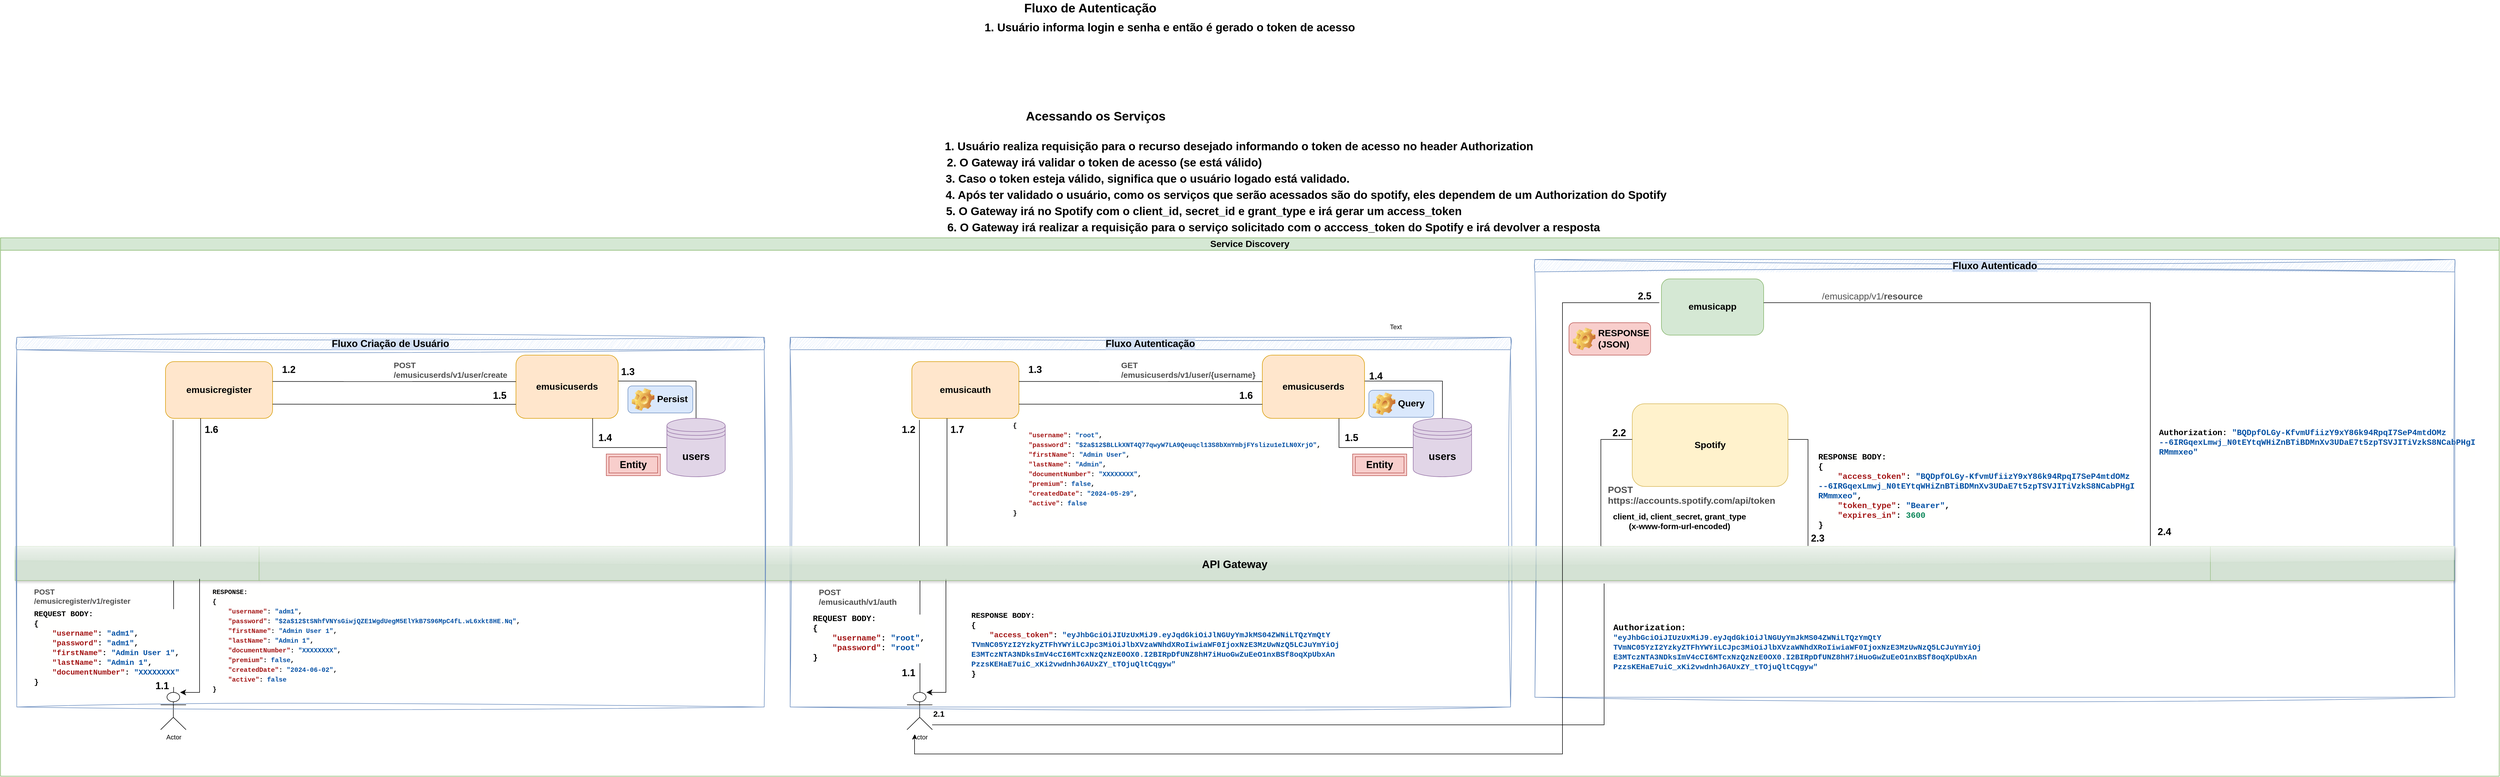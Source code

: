 <mxfile version="24.4.13" type="github">
  <diagram name="Página-1" id="m4aAeRVmK_SpN2Lb98Ue">
    <mxGraphModel dx="4077" dy="2277" grid="0" gridSize="10" guides="1" tooltips="1" connect="1" arrows="1" fold="1" page="1" pageScale="1" pageWidth="400" pageHeight="1000" background="none" math="0" shadow="0">
      <root>
        <mxCell id="0" />
        <mxCell id="1" parent="0" />
        <mxCell id="HubkeISPRBbHYDE73yQU-1" value="Actor" style="shape=umlActor;verticalLabelPosition=bottom;verticalAlign=top;html=1;outlineConnect=0;" parent="1" vertex="1">
          <mxGeometry x="256" y="841" width="47" height="69" as="geometry" />
        </mxCell>
        <mxCell id="HubkeISPRBbHYDE73yQU-2" value="emusicauth" style="rounded=1;whiteSpace=wrap;html=1;fontSize=17;fillColor=#ffe6cc;strokeColor=#d79b00;fontStyle=1" parent="1" vertex="1">
          <mxGeometry x="265" y="229" width="198" height="105" as="geometry" />
        </mxCell>
        <mxCell id="HubkeISPRBbHYDE73yQU-3" value="" style="edgeStyle=elbowEdgeStyle;elbow=vertical;endArrow=none;html=1;curved=0;rounded=0;endSize=8;startSize=8;endFill=0;" parent="1" edge="1">
          <mxGeometry width="50" height="50" relative="1" as="geometry">
            <mxPoint x="279" y="571" as="sourcePoint" />
            <mxPoint x="279" y="337" as="targetPoint" />
            <Array as="points" />
          </mxGeometry>
        </mxCell>
        <mxCell id="HubkeISPRBbHYDE73yQU-4" value="" style="line;strokeWidth=1;direction=south;html=1;" parent="1" vertex="1">
          <mxGeometry x="275" y="634" width="10" height="207" as="geometry" />
        </mxCell>
        <mxCell id="HubkeISPRBbHYDE73yQU-5" value="&lt;div style=&quot;color: rgb(0, 0, 0); background-color: rgb(255, 255, 254); font-family: Consolas, &amp;quot;Courier New&amp;quot;, monospace; font-size: 14px; line-height: 18px; white-space: pre;&quot;&gt;&lt;div style=&quot;font-size: 14px;&quot;&gt;&lt;span style=&quot;color: rgb(0, 0, 0); font-size: 14px;&quot;&gt;RESPONSE BODY:&lt;/span&gt;&lt;/div&gt;&lt;div style=&quot;font-size: 14px;&quot;&gt;&lt;span style=&quot;color: rgb(0, 0, 0); font-size: 14px;&quot;&gt;{&lt;/span&gt;&lt;/div&gt;&lt;div style=&quot;font-size: 14px;&quot;&gt;&lt;span style=&quot;color: rgb(0, 0, 0); font-size: 14px;&quot;&gt;&amp;nbsp;&amp;nbsp;&amp;nbsp;&amp;nbsp;&lt;/span&gt;&lt;span style=&quot;color: rgb(163, 21, 21); font-size: 14px;&quot;&gt;&quot;access_token&quot;&lt;/span&gt;&lt;span style=&quot;color: rgb(0, 0, 0); font-size: 14px;&quot;&gt;:&amp;nbsp;&lt;/span&gt;&lt;span style=&quot;color: rgb(4, 81, 165); font-size: 14px;&quot;&gt;&quot;eyJhbGciOiJIUzUxMiJ9.eyJqdGkiOiJlNGUyYmJkMS04ZWNiLTQzYmQtY&lt;/span&gt;&lt;/div&gt;&lt;div style=&quot;font-size: 14px;&quot;&gt;&lt;span style=&quot;color: rgb(4, 81, 165); font-size: 14px;&quot;&gt;TVmNC05YzI2YzkyZTFhYWYiLCJpc3MiOiJlbXVzaWNhdXRoIiwiaWF0IjoxNzE3MzUwNzQ5LCJuYmYiOj&lt;/span&gt;&lt;/div&gt;&lt;div style=&quot;font-size: 14px;&quot;&gt;&lt;span style=&quot;color: rgb(4, 81, 165); font-size: 14px;&quot;&gt;E3MTczNTA3NDksImV4cCI6MTcxNzQzNzE0OX0.I2BIRpDfUNZ8hH7iHuoGwZuEeO1nxBSf8oqXpUbxAn&lt;/span&gt;&lt;/div&gt;&lt;div style=&quot;font-size: 14px;&quot;&gt;&lt;span style=&quot;color: rgb(4, 81, 165); font-size: 14px;&quot;&gt;PzzsKEHaE7uiC_xKi2vwdnhJ6AUxZY_tTOjuQltCqgyw&quot;&lt;/span&gt;&lt;/div&gt;&lt;div style=&quot;font-size: 14px;&quot;&gt;&lt;span style=&quot;color: rgb(0, 0, 0); font-size: 14px;&quot;&gt;}&lt;/span&gt;&lt;/div&gt;&lt;/div&gt;" style="text;whiteSpace=wrap;html=1;fontSize=14;fontStyle=1" parent="1" vertex="1">
          <mxGeometry x="373" y="682.5" width="549" height="72" as="geometry" />
        </mxCell>
        <mxCell id="HubkeISPRBbHYDE73yQU-6" style="edgeStyle=orthogonalEdgeStyle;rounded=0;orthogonalLoop=1;jettySize=auto;html=1;entryX=0.5;entryY=0;entryDx=0;entryDy=0;strokeWidth=1;endArrow=none;endFill=0;" parent="1" source="HubkeISPRBbHYDE73yQU-7" target="HubkeISPRBbHYDE73yQU-15" edge="1">
          <mxGeometry relative="1" as="geometry">
            <Array as="points">
              <mxPoint x="1246" y="265" />
            </Array>
          </mxGeometry>
        </mxCell>
        <mxCell id="HubkeISPRBbHYDE73yQU-7" value="emusicuserds" style="rounded=1;whiteSpace=wrap;html=1;fontSize=17;fillColor=#ffe6cc;strokeColor=#d79b00;fontStyle=1" parent="1" vertex="1">
          <mxGeometry x="913" y="217" width="189" height="117" as="geometry" />
        </mxCell>
        <mxCell id="HubkeISPRBbHYDE73yQU-8" value="1.3" style="text;html=1;align=center;verticalAlign=middle;whiteSpace=wrap;rounded=0;fontSize=18;fontStyle=1" parent="1" vertex="1">
          <mxGeometry x="463" y="229" width="60" height="30" as="geometry" />
        </mxCell>
        <mxCell id="HubkeISPRBbHYDE73yQU-9" value="" style="endArrow=none;html=1;rounded=0;endFill=0;" parent="1" edge="1">
          <mxGeometry width="50" height="50" relative="1" as="geometry">
            <mxPoint x="463" y="265.75" as="sourcePoint" />
            <mxPoint x="913" y="266" as="targetPoint" />
          </mxGeometry>
        </mxCell>
        <mxCell id="HubkeISPRBbHYDE73yQU-10" value="" style="endArrow=none;html=1;rounded=0;entryX=1;entryY=0.75;entryDx=0;entryDy=0;endFill=0;" parent="1" target="HubkeISPRBbHYDE73yQU-2" edge="1">
          <mxGeometry width="50" height="50" relative="1" as="geometry">
            <mxPoint x="913" y="308" as="sourcePoint" />
            <mxPoint x="508" y="310" as="targetPoint" />
          </mxGeometry>
        </mxCell>
        <mxCell id="HubkeISPRBbHYDE73yQU-12" value="" style="line;strokeWidth=1;direction=south;html=1;" parent="1" vertex="1">
          <mxGeometry x="325" y="334" width="10" height="237" as="geometry" />
        </mxCell>
        <mxCell id="HubkeISPRBbHYDE73yQU-13" value="" style="edgeStyle=segmentEdgeStyle;endArrow=classic;html=1;curved=0;rounded=0;endSize=8;startSize=8;" parent="1" edge="1">
          <mxGeometry width="50" height="50" relative="1" as="geometry">
            <mxPoint x="328" y="631" as="sourcePoint" />
            <mxPoint x="292" y="841" as="targetPoint" />
            <Array as="points">
              <mxPoint x="328" y="841" />
            </Array>
          </mxGeometry>
        </mxCell>
        <mxCell id="HubkeISPRBbHYDE73yQU-14" style="edgeStyle=orthogonalEdgeStyle;rounded=0;orthogonalLoop=1;jettySize=auto;html=1;entryX=0.75;entryY=1;entryDx=0;entryDy=0;endArrow=none;endFill=0;" parent="1" source="HubkeISPRBbHYDE73yQU-15" target="HubkeISPRBbHYDE73yQU-7" edge="1">
          <mxGeometry relative="1" as="geometry" />
        </mxCell>
        <mxCell id="HubkeISPRBbHYDE73yQU-15" value="users" style="shape=datastore;whiteSpace=wrap;html=1;fillColor=#e1d5e7;strokeColor=#9673a6;fontSize=19;fontStyle=1" parent="1" vertex="1">
          <mxGeometry x="1192" y="334" width="108" height="108" as="geometry" />
        </mxCell>
        <mxCell id="HubkeISPRBbHYDE73yQU-16" value="1.5" style="text;html=1;align=center;verticalAlign=middle;whiteSpace=wrap;rounded=0;fontSize=18;fontStyle=1" parent="1" vertex="1">
          <mxGeometry x="1048" y="355" width="60" height="30" as="geometry" />
        </mxCell>
        <mxCell id="HubkeISPRBbHYDE73yQU-17" value="1.6" style="text;html=1;align=center;verticalAlign=middle;whiteSpace=wrap;rounded=0;fontSize=18;fontStyle=1" parent="1" vertex="1">
          <mxGeometry x="853" y="277" width="60" height="30" as="geometry" />
        </mxCell>
        <mxCell id="HubkeISPRBbHYDE73yQU-18" value="&lt;font style=&quot;font-size: 18px;&quot;&gt;Fluxo Autenticação&lt;/font&gt;" style="swimlane;whiteSpace=wrap;html=1;strokeColor=#6c8ebf;fillColor=#dae8fc;fillStyle=auto;swimlaneFillColor=none;shadow=0;sketch=1;curveFitting=1;jiggle=2;rounded=0;labelBackgroundColor=#D4E1F5;" parent="1" vertex="1">
          <mxGeometry x="40" y="184" width="1332" height="684" as="geometry" />
        </mxCell>
        <mxCell id="HubkeISPRBbHYDE73yQU-19" value="1.7" style="text;html=1;align=center;verticalAlign=middle;whiteSpace=wrap;rounded=0;fontSize=18;fontStyle=1" parent="HubkeISPRBbHYDE73yQU-18" vertex="1">
          <mxGeometry x="279" y="156" width="60" height="30" as="geometry" />
        </mxCell>
        <mxCell id="HubkeISPRBbHYDE73yQU-20" value="&lt;div style=&quot;color: rgb(0, 0, 0); background-color: rgb(255, 255, 254); font-family: Consolas, &amp;quot;Courier New&amp;quot;, monospace; font-size: 15px; line-height: 18px; white-space: pre;&quot;&gt;&lt;div style=&quot;font-size: 15px;&quot;&gt;&lt;span style=&quot;color: rgb(0, 0, 0); font-size: 15px;&quot;&gt;&lt;span&gt;REQUEST BODY:&lt;/span&gt;&lt;/span&gt;&lt;/div&gt;&lt;div style=&quot;font-size: 15px;&quot;&gt;&lt;span style=&quot;color: rgb(0, 0, 0); font-size: 15px;&quot;&gt;{&lt;/span&gt;&lt;/div&gt;&lt;div style=&quot;font-size: 15px;&quot;&gt;&lt;span style=&quot;color: rgb(0, 0, 0); font-size: 15px;&quot;&gt;&amp;nbsp;&amp;nbsp;&amp;nbsp;&amp;nbsp;&lt;/span&gt;&lt;span style=&quot;color: rgb(163, 21, 21); font-size: 15px;&quot;&gt;&quot;username&quot;&lt;/span&gt;&lt;span style=&quot;color: rgb(0, 0, 0); font-size: 15px;&quot;&gt;:&amp;nbsp;&lt;/span&gt;&lt;span style=&quot;color: rgb(4, 81, 165); font-size: 15px;&quot;&gt;&quot;root&quot;&lt;/span&gt;&lt;span style=&quot;color: rgb(0, 0, 0); font-size: 15px;&quot;&gt;,&lt;/span&gt;&lt;/div&gt;&lt;div style=&quot;font-size: 15px;&quot;&gt;&lt;span style=&quot;color: rgb(0, 0, 0); font-size: 15px;&quot;&gt;&amp;nbsp;&amp;nbsp;&amp;nbsp;&amp;nbsp;&lt;/span&gt;&lt;span style=&quot;color: rgb(163, 21, 21); font-size: 15px;&quot;&gt;&quot;password&quot;&lt;/span&gt;&lt;span style=&quot;color: rgb(0, 0, 0); font-size: 15px;&quot;&gt;:&amp;nbsp;&lt;/span&gt;&lt;span style=&quot;color: rgb(4, 81, 165); font-size: 15px;&quot;&gt;&quot;root&quot;&lt;/span&gt;&lt;/div&gt;&lt;div style=&quot;font-size: 15px;&quot;&gt;&lt;span style=&quot;color: rgb(0, 0, 0); font-size: 15px;&quot;&gt;}&lt;/span&gt;&lt;/div&gt;&lt;/div&gt;" style="text;whiteSpace=wrap;html=1;fontSize=15;fontStyle=1" parent="HubkeISPRBbHYDE73yQU-18" vertex="1">
          <mxGeometry x="40" y="506" width="171" height="90" as="geometry" />
        </mxCell>
        <mxCell id="HubkeISPRBbHYDE73yQU-21" value="1.2" style="text;html=1;align=center;verticalAlign=middle;whiteSpace=wrap;rounded=0;fontSize=18;fontStyle=1" parent="HubkeISPRBbHYDE73yQU-18" vertex="1">
          <mxGeometry x="189" y="156" width="60" height="30" as="geometry" />
        </mxCell>
        <mxCell id="HubkeISPRBbHYDE73yQU-22" value="1.4" style="text;html=1;align=center;verticalAlign=middle;whiteSpace=wrap;rounded=0;fontSize=18;fontStyle=1" parent="HubkeISPRBbHYDE73yQU-18" vertex="1">
          <mxGeometry x="1053" y="54" width="60" height="36" as="geometry" />
        </mxCell>
        <mxCell id="54NVkYO0RwHS4AZu1aeB-1" value="&lt;span style=&quot;color: rgb(80, 80, 80); font-family: OpenSans, Helvetica, Arial, sans-serif; font-size: 15px; font-style: normal; font-variant-ligatures: normal; font-variant-caps: normal; letter-spacing: normal; orphans: 2; text-align: left; text-indent: 0px; text-transform: none; white-space: pre-wrap; widows: 2; word-spacing: 0px; -webkit-text-stroke-width: 0px; background-color: rgb(255, 255, 255); text-decoration-style: initial; text-decoration-color: initial; float: none; display: inline !important;&quot;&gt;POST /emusicauth/v1/auth&lt;/span&gt;" style="text;whiteSpace=wrap;html=1;fontSize=15;fontStyle=1" parent="HubkeISPRBbHYDE73yQU-18" vertex="1">
          <mxGeometry x="50.5" y="456" width="150" height="40" as="geometry" />
        </mxCell>
        <mxCell id="HubkeISPRBbHYDE73yQU-41" value="1.1" style="text;html=1;align=center;verticalAlign=middle;whiteSpace=wrap;rounded=0;fontSize=18;fontStyle=1" parent="HubkeISPRBbHYDE73yQU-18" vertex="1">
          <mxGeometry x="189" y="606" width="60" height="30" as="geometry" />
        </mxCell>
        <mxCell id="54NVkYO0RwHS4AZu1aeB-2" value="&lt;span style=&quot;color: rgb(80, 80, 80); font-family: OpenSans, Helvetica, Arial, sans-serif; font-size: 15px; font-style: normal; font-variant-ligatures: normal; font-variant-caps: normal; letter-spacing: normal; orphans: 2; text-align: left; text-indent: 0px; text-transform: none; white-space: pre-wrap; widows: 2; word-spacing: 0px; -webkit-text-stroke-width: 0px; background-color: rgb(255, 255, 255); text-decoration-style: initial; text-decoration-color: initial; float: none; display: inline !important;&quot;&gt;GET /emusicuserds/v1/user/{username}&lt;/span&gt;" style="text;whiteSpace=wrap;html=1;fontStyle=1;fontSize=15;" parent="HubkeISPRBbHYDE73yQU-18" vertex="1">
          <mxGeometry x="610" y="36" width="160" height="40" as="geometry" />
        </mxCell>
        <mxCell id="54NVkYO0RwHS4AZu1aeB-3" value="Query" style="label;whiteSpace=wrap;html=1;image=img/clipart/Gear_128x128.png;fillColor=#dae8fc;strokeColor=#6c8ebf;fontSize=17;" parent="HubkeISPRBbHYDE73yQU-18" vertex="1">
          <mxGeometry x="1070" y="98" width="120" height="50" as="geometry" />
        </mxCell>
        <mxCell id="54NVkYO0RwHS4AZu1aeB-4" value="&lt;font style=&quot;font-size: 18px;&quot;&gt;Entity&lt;/font&gt;" style="shape=ext;margin=3;double=1;whiteSpace=wrap;html=1;align=center;fontStyle=1;fillColor=#f8cecc;strokeColor=#b85450;fontSize=18;" parent="HubkeISPRBbHYDE73yQU-18" vertex="1">
          <mxGeometry x="1040" y="216" width="100" height="40" as="geometry" />
        </mxCell>
        <mxCell id="RFRJ3tq-FY7Jv9GimgM4-1" value="&lt;div style=&quot;color: rgb(0, 0, 0); background-color: rgb(255, 255, 254); font-family: Consolas, &amp;quot;Courier New&amp;quot;, monospace; font-size: 12px; line-height: 18px; white-space: pre;&quot;&gt;&lt;div&gt;&lt;span style=&quot;color: #000000;&quot;&gt;{&lt;/span&gt;&lt;/div&gt;&lt;div&gt;&lt;span style=&quot;color: #000000;&quot;&gt;&amp;nbsp;&amp;nbsp;&amp;nbsp;&amp;nbsp;&lt;/span&gt;&lt;span style=&quot;color: #a31515;&quot;&gt;&quot;username&quot;&lt;/span&gt;&lt;span style=&quot;color: #000000;&quot;&gt;:&amp;nbsp;&lt;/span&gt;&lt;span style=&quot;color: #0451a5;&quot;&gt;&quot;root&quot;&lt;/span&gt;&lt;span style=&quot;color: #000000;&quot;&gt;,&lt;/span&gt;&lt;/div&gt;&lt;div&gt;&lt;span style=&quot;color: #000000;&quot;&gt;&amp;nbsp;&amp;nbsp;&amp;nbsp;&amp;nbsp;&lt;/span&gt;&lt;span style=&quot;color: #a31515;&quot;&gt;&quot;password&quot;&lt;/span&gt;&lt;span style=&quot;color: #000000;&quot;&gt;:&amp;nbsp;&lt;/span&gt;&lt;span style=&quot;color: #0451a5;&quot;&gt;&quot;$2a$12$BLLkXNT4Q77qwyW7LA9Qeuqcl13S8bXmYmbjFYslizu1eILN0XrjO&quot;&lt;/span&gt;&lt;span style=&quot;color: #000000;&quot;&gt;,&lt;/span&gt;&lt;/div&gt;&lt;div&gt;&lt;span style=&quot;color: #000000;&quot;&gt;&amp;nbsp;&amp;nbsp;&amp;nbsp;&amp;nbsp;&lt;/span&gt;&lt;span style=&quot;color: #a31515;&quot;&gt;&quot;firstName&quot;&lt;/span&gt;&lt;span style=&quot;color: #000000;&quot;&gt;:&amp;nbsp;&lt;/span&gt;&lt;span style=&quot;color: #0451a5;&quot;&gt;&quot;Admin&amp;nbsp;User&quot;&lt;/span&gt;&lt;span style=&quot;color: #000000;&quot;&gt;,&lt;/span&gt;&lt;/div&gt;&lt;div&gt;&lt;span style=&quot;color: #000000;&quot;&gt;&amp;nbsp;&amp;nbsp;&amp;nbsp;&amp;nbsp;&lt;/span&gt;&lt;span style=&quot;color: #a31515;&quot;&gt;&quot;lastName&quot;&lt;/span&gt;&lt;span style=&quot;color: #000000;&quot;&gt;:&amp;nbsp;&lt;/span&gt;&lt;span style=&quot;color: #0451a5;&quot;&gt;&quot;Admin&quot;&lt;/span&gt;&lt;span style=&quot;color: #000000;&quot;&gt;,&lt;/span&gt;&lt;/div&gt;&lt;div&gt;&lt;span style=&quot;color: #000000;&quot;&gt;&amp;nbsp;&amp;nbsp;&amp;nbsp;&amp;nbsp;&lt;/span&gt;&lt;span style=&quot;color: #a31515;&quot;&gt;&quot;documentNumber&quot;&lt;/span&gt;&lt;span style=&quot;color: #000000;&quot;&gt;:&amp;nbsp;&lt;/span&gt;&lt;span style=&quot;color: #0451a5;&quot;&gt;&quot;XXXXXXXX&quot;&lt;/span&gt;&lt;span style=&quot;color: #000000;&quot;&gt;,&lt;/span&gt;&lt;/div&gt;&lt;div&gt;&lt;span style=&quot;color: #000000;&quot;&gt;&amp;nbsp;&amp;nbsp;&amp;nbsp;&amp;nbsp;&lt;/span&gt;&lt;span style=&quot;color: #a31515;&quot;&gt;&quot;premium&quot;&lt;/span&gt;&lt;span style=&quot;color: #000000;&quot;&gt;:&amp;nbsp;&lt;/span&gt;&lt;span style=&quot;color: rgb(4, 81, 165);&quot;&gt;false&lt;/span&gt;&lt;span style=&quot;color: #000000;&quot;&gt;,&lt;/span&gt;&lt;/div&gt;&lt;div&gt;&lt;span style=&quot;color: #000000;&quot;&gt;&amp;nbsp;&amp;nbsp;&amp;nbsp;&amp;nbsp;&lt;/span&gt;&lt;span style=&quot;color: #a31515;&quot;&gt;&quot;createdDate&quot;&lt;/span&gt;&lt;span style=&quot;color: #000000;&quot;&gt;:&amp;nbsp;&lt;/span&gt;&lt;span style=&quot;color: #0451a5;&quot;&gt;&quot;2024-05-29&quot;&lt;/span&gt;&lt;span style=&quot;color: #000000;&quot;&gt;,&lt;/span&gt;&lt;/div&gt;&lt;div&gt;&lt;span style=&quot;color: #000000;&quot;&gt;&amp;nbsp;&amp;nbsp;&amp;nbsp;&amp;nbsp;&lt;/span&gt;&lt;span style=&quot;color: #a31515;&quot;&gt;&quot;active&quot;&lt;/span&gt;&lt;span style=&quot;color: #000000;&quot;&gt;:&amp;nbsp;&lt;/span&gt;&lt;span style=&quot;color: rgb(4, 81, 165);&quot;&gt;false&lt;/span&gt;&lt;/div&gt;&lt;div&gt;&lt;span style=&quot;color: #000000;&quot;&gt;}&lt;/span&gt;&lt;/div&gt;&lt;/div&gt;" style="text;whiteSpace=wrap;html=1;fontStyle=1" vertex="1" parent="HubkeISPRBbHYDE73yQU-18">
          <mxGeometry x="410" y="148" width="470" height="176" as="geometry" />
        </mxCell>
        <mxCell id="HubkeISPRBbHYDE73yQU-23" value="emusicapp" style="rounded=1;whiteSpace=wrap;html=1;fontSize=17;fontStyle=1;fillColor=#d5e8d4;strokeColor=#82b366;" parent="1" vertex="1">
          <mxGeometry x="1651" y="76" width="189" height="104" as="geometry" />
        </mxCell>
        <mxCell id="HubkeISPRBbHYDE73yQU-25" style="edgeStyle=orthogonalEdgeStyle;rounded=0;orthogonalLoop=1;jettySize=auto;html=1;endArrow=none;endFill=0;" parent="1" source="HubkeISPRBbHYDE73yQU-26" edge="1">
          <mxGeometry relative="1" as="geometry">
            <mxPoint x="1922" y="570" as="targetPoint" />
            <Array as="points">
              <mxPoint x="1922" y="373" />
            </Array>
          </mxGeometry>
        </mxCell>
        <mxCell id="HubkeISPRBbHYDE73yQU-26" value="Spotify" style="rounded=1;whiteSpace=wrap;html=1;fontSize=17;fontStyle=1;fillColor=#fff2cc;strokeColor=#d6b656;" parent="1" vertex="1">
          <mxGeometry x="1597" y="307" width="288" height="153" as="geometry" />
        </mxCell>
        <mxCell id="HubkeISPRBbHYDE73yQU-27" value="" style="edgeStyle=segmentEdgeStyle;endArrow=none;html=1;curved=0;rounded=0;endSize=8;startSize=8;endFill=0;" parent="1" edge="1">
          <mxGeometry width="50" height="50" relative="1" as="geometry">
            <mxPoint x="1543" y="571" as="sourcePoint" />
            <mxPoint x="1597" y="373" as="targetPoint" />
            <Array as="points">
              <mxPoint x="1539" y="571" />
              <mxPoint x="1539" y="373" />
            </Array>
          </mxGeometry>
        </mxCell>
        <mxCell id="HubkeISPRBbHYDE73yQU-29" value="2.2" style="text;html=1;align=center;verticalAlign=middle;whiteSpace=wrap;rounded=0;fontSize=18;fontStyle=1" parent="1" vertex="1">
          <mxGeometry x="1543" y="346" width="60" height="30" as="geometry" />
        </mxCell>
        <mxCell id="HubkeISPRBbHYDE73yQU-30" value="&lt;div style=&quot;color: rgb(0, 0, 0); background-color: rgb(255, 255, 254); font-family: Consolas, &amp;quot;Courier New&amp;quot;, monospace; font-size: 15px; line-height: 18px; white-space: pre;&quot;&gt;&lt;div style=&quot;font-size: 15px;&quot;&gt;&lt;span style=&quot;color: rgb(0, 0, 0); font-size: 15px;&quot;&gt;RESPONSE BODY:&lt;/span&gt;&lt;/div&gt;&lt;div style=&quot;font-size: 15px;&quot;&gt;&lt;span style=&quot;color: rgb(0, 0, 0); font-size: 15px;&quot;&gt;{&lt;/span&gt;&lt;/div&gt;&lt;div style=&quot;font-size: 15px;&quot;&gt;&lt;span style=&quot;color: rgb(0, 0, 0); font-size: 15px;&quot;&gt;&amp;nbsp;&amp;nbsp;&amp;nbsp;&amp;nbsp;&lt;/span&gt;&lt;span style=&quot;color: rgb(163, 21, 21); font-size: 15px;&quot;&gt;&quot;access_token&quot;&lt;/span&gt;&lt;span style=&quot;color: rgb(0, 0, 0); font-size: 15px;&quot;&gt;:&amp;nbsp;&lt;/span&gt;&lt;span style=&quot;color: rgb(4, 81, 165); font-size: 15px;&quot;&gt;&quot;BQDpfOLGy-KfvmUfiizY9xY86k94RpqI7SeP4mtdOMz&lt;/span&gt;&lt;/div&gt;&lt;div style=&quot;font-size: 15px;&quot;&gt;&lt;span style=&quot;color: rgb(4, 81, 165); font-size: 15px;&quot;&gt;--6IRGqexLmwj_N0tE&lt;/span&gt;&lt;span style=&quot;color: rgb(4, 81, 165);&quot;&gt;YtqWHiZnBTiBDMnXv3UDaE7t5zpTSVJITiVzkS8NCabPHgI&lt;/span&gt;&lt;/div&gt;&lt;div style=&quot;font-size: 15px;&quot;&gt;&lt;span style=&quot;color: rgb(4, 81, 165);&quot;&gt;RMmmxeo&quot;&lt;/span&gt;,&lt;/div&gt;&lt;div style=&quot;font-size: 15px;&quot;&gt;&lt;span style=&quot;color: rgb(0, 0, 0); font-size: 15px;&quot;&gt;&amp;nbsp;&amp;nbsp;&amp;nbsp;&amp;nbsp;&lt;/span&gt;&lt;span style=&quot;color: rgb(163, 21, 21); font-size: 15px;&quot;&gt;&quot;token_type&quot;&lt;/span&gt;&lt;span style=&quot;color: rgb(0, 0, 0); font-size: 15px;&quot;&gt;:&amp;nbsp;&lt;/span&gt;&lt;span style=&quot;color: rgb(4, 81, 165); font-size: 15px;&quot;&gt;&quot;Bearer&quot;&lt;/span&gt;&lt;span style=&quot;color: rgb(0, 0, 0); font-size: 15px;&quot;&gt;,&lt;/span&gt;&lt;/div&gt;&lt;div style=&quot;font-size: 15px;&quot;&gt;&lt;span style=&quot;color: rgb(0, 0, 0); font-size: 15px;&quot;&gt;&amp;nbsp;&amp;nbsp;&amp;nbsp;&amp;nbsp;&lt;/span&gt;&lt;span style=&quot;color: rgb(163, 21, 21); font-size: 15px;&quot;&gt;&quot;expires_in&quot;&lt;/span&gt;&lt;span style=&quot;color: rgb(0, 0, 0); font-size: 15px;&quot;&gt;:&amp;nbsp;&lt;/span&gt;&lt;span style=&quot;color: rgb(9, 134, 88); font-size: 15px;&quot;&gt;3600&lt;/span&gt;&lt;/div&gt;&lt;div style=&quot;font-size: 15px;&quot;&gt;&lt;span style=&quot;color: rgb(0, 0, 0); font-size: 15px;&quot;&gt;}&lt;/span&gt;&lt;/div&gt;&lt;/div&gt;" style="text;whiteSpace=wrap;html=1;fontSize=15;fontStyle=1" parent="1" vertex="1">
          <mxGeometry x="1939" y="391" width="549" height="89" as="geometry" />
        </mxCell>
        <mxCell id="HubkeISPRBbHYDE73yQU-33" value="2.4" style="text;html=1;align=center;verticalAlign=middle;whiteSpace=wrap;rounded=0;fontSize=18;fontStyle=1" parent="1" vertex="1">
          <mxGeometry x="2551" y="529" width="60" height="30" as="geometry" />
        </mxCell>
        <mxCell id="HubkeISPRBbHYDE73yQU-34" value="&lt;div style=&quot;background-color: rgb(255, 255, 254); font-family: Consolas, &amp;quot;Courier New&amp;quot;, monospace; font-size: 15px; line-height: 18px; white-space: pre;&quot;&gt;&lt;div style=&quot;font-size: 15px;&quot;&gt;Authorization: &lt;span style=&quot;color: rgb(4, 81, 165);&quot;&gt;&quot;BQDpfOLGy-KfvmUfiizY9xY86k94RpqI7SeP4mtdOMz&lt;/span&gt;&lt;br&gt;&lt;/div&gt;&lt;div style=&quot;color: rgb(0, 0, 0); font-size: 15px;&quot;&gt;&lt;span style=&quot;color: rgb(4, 81, 165); font-size: 15px;&quot;&gt;--6IRGqexLmwj_N0tE&lt;/span&gt;&lt;span style=&quot;color: rgb(4, 81, 165);&quot;&gt;YtqWHiZnBTiBDMnXv3UDaE7t5zpTSVJITiVzkS8NCabPHgI&lt;/span&gt;&lt;/div&gt;&lt;div style=&quot;color: rgb(0, 0, 0); font-size: 15px;&quot;&gt;&lt;span style=&quot;color: rgb(4, 81, 165);&quot;&gt;RMmmxeo&quot;&lt;/span&gt;&lt;/div&gt;&lt;/div&gt;" style="text;whiteSpace=wrap;html=1;fontSize=15;fontStyle=1" parent="1" vertex="1">
          <mxGeometry x="2569" y="346" width="549" height="108" as="geometry" />
        </mxCell>
        <mxCell id="HubkeISPRBbHYDE73yQU-38" value="" style="shape=partialRectangle;whiteSpace=wrap;html=1;bottom=0;right=0;fillColor=none;rotation=-180;fontStyle=0" parent="1" vertex="1">
          <mxGeometry x="303" y="640" width="1242" height="261" as="geometry" />
        </mxCell>
        <mxCell id="HubkeISPRBbHYDE73yQU-39" value="2.1" style="text;html=1;align=center;verticalAlign=middle;whiteSpace=wrap;rounded=0;fontSize=15;fontStyle=1" parent="1" vertex="1">
          <mxGeometry x="285" y="865" width="60" height="30" as="geometry" />
        </mxCell>
        <mxCell id="HubkeISPRBbHYDE73yQU-40" value="&lt;br style=&quot;font-size: 17px;&quot;&gt;&lt;span style=&quot;color: rgb(80, 80, 80); font-family: OpenSans, Helvetica, Arial, sans-serif; font-size: 17px; font-style: normal; font-variant-ligatures: normal; font-variant-caps: normal; font-weight: 400; letter-spacing: normal; orphans: 2; text-align: left; text-indent: 0px; text-transform: none; white-space: pre-wrap; widows: 2; word-spacing: 0px; -webkit-text-stroke-width: 0px; background-color: rgb(255, 255, 255); text-decoration-style: initial; text-decoration-color: initial; float: none; display: inline !important;&quot;&gt;/emusicapp/v1/&lt;/span&gt;&lt;span style=&quot;color: rgb(80, 80, 80); font-family: OpenSans, Helvetica, Arial, sans-serif; font-size: 17px; font-style: normal; font-variant-ligatures: normal; font-variant-caps: normal; letter-spacing: normal; orphans: 2; text-align: left; text-indent: 0px; text-transform: none; white-space: pre-wrap; widows: 2; word-spacing: 0px; -webkit-text-stroke-width: 0px; background-color: rgb(255, 255, 255); text-decoration-style: initial; text-decoration-color: initial; float: none; display: inline !important;&quot;&gt;&lt;b style=&quot;font-size: 17px;&quot;&gt;resource&lt;/b&gt;&lt;/span&gt;&lt;div style=&quot;font-size: 17px;&quot;&gt;&lt;br style=&quot;font-size: 17px;&quot;&gt;&lt;/div&gt;" style="text;html=1;align=center;verticalAlign=middle;whiteSpace=wrap;rounded=0;fontSize=17;" parent="1" vertex="1">
          <mxGeometry x="2011" y="94" width="60" height="30" as="geometry" />
        </mxCell>
        <mxCell id="HubkeISPRBbHYDE73yQU-42" value="&lt;font style=&quot;font-size: 18px;&quot;&gt;Fluxo Autenticado&lt;/font&gt;" style="swimlane;whiteSpace=wrap;html=1;strokeColor=#6c8ebf;fillColor=#dae8fc;fillStyle=auto;swimlaneFillColor=none;shadow=0;sketch=1;curveFitting=1;jiggle=2;rounded=0;labelBackgroundColor=#D4E1F5;" parent="1" vertex="1">
          <mxGeometry x="1417" y="40" width="1701" height="810" as="geometry" />
        </mxCell>
        <mxCell id="HubkeISPRBbHYDE73yQU-44" value="API Gateway" style="shape=process;whiteSpace=wrap;html=1;backgroundOutline=1;fontSize=20;fillColor=#d5e8d4;strokeColor=#82b366;opacity=70;fontStyle=1;rounded=0;glass=1;shadow=1;" parent="HubkeISPRBbHYDE73yQU-42" vertex="1">
          <mxGeometry x="-2810" y="531" width="4510" height="63" as="geometry" />
        </mxCell>
        <mxCell id="HubkeISPRBbHYDE73yQU-32" value="" style="edgeStyle=segmentEdgeStyle;endArrow=none;html=1;curved=0;rounded=0;endSize=8;startSize=8;endFill=0;" parent="HubkeISPRBbHYDE73yQU-42" edge="1">
          <mxGeometry width="50" height="50" relative="1" as="geometry">
            <mxPoint x="1138" y="530" as="sourcePoint" />
            <mxPoint x="423" y="80" as="targetPoint" />
            <Array as="points">
              <mxPoint x="1138" y="80" />
            </Array>
          </mxGeometry>
        </mxCell>
        <mxCell id="HubkeISPRBbHYDE73yQU-24" value="&lt;div style=&quot;color: rgb(0, 0, 0); background-color: rgb(255, 255, 254); font-family: Consolas, &amp;quot;Courier New&amp;quot;, monospace; font-size: 16px; line-height: 18px; white-space: pre;&quot;&gt;&lt;div style=&quot;&quot;&gt;&lt;span style=&quot;color: rgb(0, 0, 0);&quot;&gt;Authorization:&lt;/span&gt;&lt;/div&gt;&lt;div style=&quot;&quot;&gt;&lt;span style=&quot;color: rgb(4, 81, 165); font-size: 14px;&quot;&gt;&quot;eyJhbGciOiJIUzUxMiJ9.eyJqdGkiOiJlNGUyYmJkMS04ZWNiLTQzYmQtY&lt;/span&gt;&lt;br&gt;&lt;/div&gt;&lt;div style=&quot;font-size: 14px;&quot;&gt;&lt;span style=&quot;color: rgb(4, 81, 165); font-size: 14px;&quot;&gt;TVmNC05YzI2YzkyZTFhYWYiLCJpc3MiOiJlbXVzaWNhdXRoIiwiaWF0IjoxNzE3MzUwNzQ5LCJuYmYiOj&lt;/span&gt;&lt;/div&gt;&lt;div style=&quot;font-size: 14px;&quot;&gt;&lt;span style=&quot;color: rgb(4, 81, 165); font-size: 14px;&quot;&gt;E3MTczNTA3NDksImV4cCI6MTcxNzQzNzE0OX0.I2BIRpDfUNZ8hH7iHuoGwZuEeO1nxBSf8oqXpUbxAn&lt;/span&gt;&lt;/div&gt;&lt;div style=&quot;font-size: 14px;&quot;&gt;&lt;span style=&quot;color: rgb(4, 81, 165); font-size: 14px;&quot;&gt;PzzsKEHaE7uiC_xKi2vwdnhJ6AUxZY_tTOjuQltCqgyw&quot;&lt;/span&gt;&lt;/div&gt;&lt;div style=&quot;font-size: 14px;&quot;&gt;&lt;br&gt;&lt;/div&gt;&lt;/div&gt;" style="text;whiteSpace=wrap;html=1;fontSize=14;fontStyle=1" parent="HubkeISPRBbHYDE73yQU-42" vertex="1">
          <mxGeometry x="143" y="666" width="549" height="72" as="geometry" />
        </mxCell>
        <mxCell id="HubkeISPRBbHYDE73yQU-31" value="2.3" style="text;html=1;align=center;verticalAlign=middle;whiteSpace=wrap;rounded=0;fontSize=18;fontStyle=1" parent="HubkeISPRBbHYDE73yQU-42" vertex="1">
          <mxGeometry x="493" y="501" width="60" height="30" as="geometry" />
        </mxCell>
        <mxCell id="HubkeISPRBbHYDE73yQU-28" value="client_id, client_secret, grant_type&lt;div style=&quot;font-size: 15px;&quot;&gt;(x-www-form-url-encoded)&lt;/div&gt;" style="text;html=1;align=center;verticalAlign=middle;whiteSpace=wrap;rounded=0;fontSize=15;fontStyle=1" parent="HubkeISPRBbHYDE73yQU-42" vertex="1">
          <mxGeometry x="143" y="460" width="249" height="48" as="geometry" />
        </mxCell>
        <UserObject label="&lt;span style=&quot;color: rgb(80, 80, 80); font-family: OpenSans, Helvetica, Arial, sans-serif; font-size: 17px; font-style: normal; font-variant-ligatures: normal; font-variant-caps: normal; letter-spacing: normal; orphans: 2; text-align: left; text-indent: 0px; text-transform: none; white-space: pre-wrap; widows: 2; word-spacing: 0px; -webkit-text-stroke-width: 0px; background-color: rgb(255, 255, 255); text-decoration-style: initial; text-decoration-color: initial; float: none; display: inline !important;&quot;&gt;POST https://accounts.spotify.com/api/token&lt;/span&gt;" link="&lt;span style=&quot;color: rgb(80, 80, 80); font-family: OpenSans, Helvetica, Arial, sans-serif; font-size: 12px; font-style: normal; font-variant-ligatures: normal; font-variant-caps: normal; font-weight: 400; letter-spacing: normal; orphans: 2; text-align: left; text-indent: 0px; text-transform: none; white-space: pre-wrap; widows: 2; word-spacing: 0px; -webkit-text-stroke-width: 0px; background-color: rgb(255, 255, 255); text-decoration-style: initial; text-decoration-color: initial; display: inline !important; float: none;&quot;&gt;https://accounts.spotify.com/api/token&lt;/span&gt;" id="54NVkYO0RwHS4AZu1aeB-7">
          <mxCell style="text;whiteSpace=wrap;html=1;fontStyle=1;fontSize=17;" parent="HubkeISPRBbHYDE73yQU-42" vertex="1">
            <mxGeometry x="133" y="410" width="230" height="40" as="geometry" />
          </mxCell>
        </UserObject>
        <mxCell id="HubkeISPRBbHYDE73yQU-36" value="RESPONSE (JSON)" style="label;whiteSpace=wrap;html=1;image=img/clipart/Gear_128x128.png;fillColor=#f8cecc;strokeColor=#b85450;fontSize=17;" parent="HubkeISPRBbHYDE73yQU-42" vertex="1">
          <mxGeometry x="63" y="117" width="151" height="60" as="geometry" />
        </mxCell>
        <mxCell id="HubkeISPRBbHYDE73yQU-37" value="" style="edgeStyle=orthogonalEdgeStyle;rounded=0;orthogonalLoop=1;jettySize=auto;html=1;" parent="HubkeISPRBbHYDE73yQU-42" edge="1">
          <mxGeometry relative="1" as="geometry">
            <mxPoint x="-1147" y="878.92" as="targetPoint" />
            <Array as="points">
              <mxPoint x="51" y="79.92" />
              <mxPoint x="51" y="914.92" />
              <mxPoint x="-1147" y="914.92" />
            </Array>
            <mxPoint x="230" y="79.997" as="sourcePoint" />
          </mxGeometry>
        </mxCell>
        <mxCell id="HubkeISPRBbHYDE73yQU-35" value="2.5" style="text;html=1;align=center;verticalAlign=middle;whiteSpace=wrap;rounded=0;fontSize=18;fontStyle=1" parent="HubkeISPRBbHYDE73yQU-42" vertex="1">
          <mxGeometry x="173" y="50" width="60" height="36" as="geometry" />
        </mxCell>
        <mxCell id="QyaIkdRGfRYQji_6prUf-1" value="Actor" style="shape=umlActor;verticalLabelPosition=bottom;verticalAlign=top;html=1;outlineConnect=0;" parent="1" vertex="1">
          <mxGeometry x="-1124" y="841" width="47" height="69" as="geometry" />
        </mxCell>
        <mxCell id="QyaIkdRGfRYQji_6prUf-2" value="emusicregister" style="rounded=1;whiteSpace=wrap;html=1;fontSize=17;fillColor=#ffe6cc;strokeColor=#d79b00;fontStyle=1" parent="1" vertex="1">
          <mxGeometry x="-1115" y="229" width="198" height="105" as="geometry" />
        </mxCell>
        <mxCell id="QyaIkdRGfRYQji_6prUf-3" value="" style="edgeStyle=elbowEdgeStyle;elbow=vertical;endArrow=none;html=1;curved=0;rounded=0;endSize=8;startSize=8;endFill=0;" parent="1" edge="1">
          <mxGeometry width="50" height="50" relative="1" as="geometry">
            <mxPoint x="-1101" y="571" as="sourcePoint" />
            <mxPoint x="-1101" y="337" as="targetPoint" />
            <Array as="points" />
          </mxGeometry>
        </mxCell>
        <mxCell id="QyaIkdRGfRYQji_6prUf-4" value="" style="line;strokeWidth=1;direction=south;html=1;" parent="1" vertex="1">
          <mxGeometry x="-1105" y="634" width="10" height="207" as="geometry" />
        </mxCell>
        <mxCell id="QyaIkdRGfRYQji_6prUf-6" style="edgeStyle=orthogonalEdgeStyle;rounded=0;orthogonalLoop=1;jettySize=auto;html=1;entryX=0.5;entryY=0;entryDx=0;entryDy=0;strokeWidth=1;endArrow=none;endFill=0;" parent="1" source="QyaIkdRGfRYQji_6prUf-7" target="QyaIkdRGfRYQji_6prUf-15" edge="1">
          <mxGeometry relative="1" as="geometry">
            <Array as="points">
              <mxPoint x="-134" y="265" />
            </Array>
          </mxGeometry>
        </mxCell>
        <mxCell id="QyaIkdRGfRYQji_6prUf-7" value="emusicuserds" style="rounded=1;whiteSpace=wrap;html=1;fontSize=17;fillColor=#ffe6cc;strokeColor=#d79b00;fontStyle=1" parent="1" vertex="1">
          <mxGeometry x="-467" y="217" width="189" height="117" as="geometry" />
        </mxCell>
        <mxCell id="QyaIkdRGfRYQji_6prUf-8" value="1.2" style="text;html=1;align=center;verticalAlign=middle;whiteSpace=wrap;rounded=0;fontSize=18;fontStyle=1" parent="1" vertex="1">
          <mxGeometry x="-917" y="229" width="60" height="30" as="geometry" />
        </mxCell>
        <mxCell id="QyaIkdRGfRYQji_6prUf-9" value="" style="endArrow=none;html=1;rounded=0;endFill=0;" parent="1" edge="1">
          <mxGeometry width="50" height="50" relative="1" as="geometry">
            <mxPoint x="-917" y="265.75" as="sourcePoint" />
            <mxPoint x="-467" y="266" as="targetPoint" />
          </mxGeometry>
        </mxCell>
        <mxCell id="QyaIkdRGfRYQji_6prUf-10" value="" style="endArrow=none;html=1;rounded=0;entryX=1;entryY=0.75;entryDx=0;entryDy=0;endFill=0;" parent="1" target="QyaIkdRGfRYQji_6prUf-2" edge="1">
          <mxGeometry width="50" height="50" relative="1" as="geometry">
            <mxPoint x="-467" y="308" as="sourcePoint" />
            <mxPoint x="-872" y="310" as="targetPoint" />
          </mxGeometry>
        </mxCell>
        <mxCell id="QyaIkdRGfRYQji_6prUf-12" value="" style="line;strokeWidth=1;direction=south;html=1;" parent="1" vertex="1">
          <mxGeometry x="-1055" y="334" width="10" height="237" as="geometry" />
        </mxCell>
        <mxCell id="QyaIkdRGfRYQji_6prUf-13" value="" style="edgeStyle=segmentEdgeStyle;endArrow=classic;html=1;curved=0;rounded=0;endSize=8;startSize=8;" parent="1" edge="1">
          <mxGeometry width="50" height="50" relative="1" as="geometry">
            <mxPoint x="-1052" y="631" as="sourcePoint" />
            <mxPoint x="-1088" y="841" as="targetPoint" />
            <Array as="points">
              <mxPoint x="-1052" y="841" />
            </Array>
          </mxGeometry>
        </mxCell>
        <mxCell id="QyaIkdRGfRYQji_6prUf-14" style="edgeStyle=orthogonalEdgeStyle;rounded=0;orthogonalLoop=1;jettySize=auto;html=1;entryX=0.75;entryY=1;entryDx=0;entryDy=0;endArrow=none;endFill=0;" parent="1" source="QyaIkdRGfRYQji_6prUf-15" target="QyaIkdRGfRYQji_6prUf-7" edge="1">
          <mxGeometry relative="1" as="geometry" />
        </mxCell>
        <mxCell id="QyaIkdRGfRYQji_6prUf-15" value="users" style="shape=datastore;whiteSpace=wrap;html=1;fillColor=#e1d5e7;strokeColor=#9673a6;fontSize=19;fontStyle=1" parent="1" vertex="1">
          <mxGeometry x="-188" y="334" width="108" height="108" as="geometry" />
        </mxCell>
        <mxCell id="QyaIkdRGfRYQji_6prUf-16" value="1.4" style="text;html=1;align=center;verticalAlign=middle;whiteSpace=wrap;rounded=0;fontSize=18;fontStyle=1" parent="1" vertex="1">
          <mxGeometry x="-332" y="355" width="60" height="30" as="geometry" />
        </mxCell>
        <mxCell id="QyaIkdRGfRYQji_6prUf-17" value="1.5" style="text;html=1;align=center;verticalAlign=middle;whiteSpace=wrap;rounded=0;fontSize=18;fontStyle=1" parent="1" vertex="1">
          <mxGeometry x="-527" y="277" width="60" height="30" as="geometry" />
        </mxCell>
        <mxCell id="QyaIkdRGfRYQji_6prUf-18" value="&lt;font style=&quot;font-size: 18px;&quot;&gt;Fluxo Criação de Usuário&lt;/font&gt;" style="swimlane;whiteSpace=wrap;html=1;strokeColor=#6c8ebf;fillColor=#dae8fc;fillStyle=auto;swimlaneFillColor=none;shadow=0;sketch=1;curveFitting=1;jiggle=2;rounded=0;labelBackgroundColor=#D4E1F5;" parent="1" vertex="1">
          <mxGeometry x="-1390" y="184" width="1382" height="684" as="geometry" />
        </mxCell>
        <mxCell id="QyaIkdRGfRYQji_6prUf-22" value="1.3" style="text;html=1;align=center;verticalAlign=middle;whiteSpace=wrap;rounded=0;fontSize=18;fontStyle=1" parent="QyaIkdRGfRYQji_6prUf-18" vertex="1">
          <mxGeometry x="1100" y="46" width="60" height="36" as="geometry" />
        </mxCell>
        <mxCell id="QyaIkdRGfRYQji_6prUf-25" value="&lt;div style=&quot;color: rgb(0, 0, 0); background-color: rgb(255, 255, 254); font-family: Consolas, &amp;quot;Courier New&amp;quot;, monospace; font-size: 14px; line-height: 18px; white-space: pre;&quot;&gt;&lt;div style=&quot;font-size: 14px;&quot;&gt;&lt;span style=&quot;color: rgb(0, 0, 0); font-size: 14px;&quot;&gt;REQUEST BODY:&lt;/span&gt;&lt;/div&gt;&lt;div style=&quot;font-size: 14px;&quot;&gt;&lt;span style=&quot;color: rgb(0, 0, 0); font-size: 14px;&quot;&gt;{&lt;/span&gt;&lt;/div&gt;&lt;div style=&quot;font-size: 14px;&quot;&gt;&lt;span style=&quot;color: rgb(0, 0, 0); font-size: 14px;&quot;&gt;&amp;nbsp;&amp;nbsp;&amp;nbsp;&amp;nbsp;&lt;/span&gt;&lt;span style=&quot;color: rgb(163, 21, 21); font-size: 14px;&quot;&gt;&quot;username&quot;&lt;/span&gt;&lt;span style=&quot;color: rgb(0, 0, 0); font-size: 14px;&quot;&gt;:&amp;nbsp;&lt;/span&gt;&lt;span style=&quot;color: rgb(4, 81, 165); font-size: 14px;&quot;&gt;&quot;adm1&quot;&lt;/span&gt;&lt;span style=&quot;color: rgb(0, 0, 0); font-size: 14px;&quot;&gt;,&lt;/span&gt;&lt;/div&gt;&lt;div style=&quot;font-size: 14px;&quot;&gt;&lt;span style=&quot;color: rgb(0, 0, 0); font-size: 14px;&quot;&gt;&amp;nbsp;&amp;nbsp;&amp;nbsp;&amp;nbsp;&lt;/span&gt;&lt;span style=&quot;color: rgb(163, 21, 21); font-size: 14px;&quot;&gt;&quot;password&quot;&lt;/span&gt;&lt;span style=&quot;color: rgb(0, 0, 0); font-size: 14px;&quot;&gt;:&amp;nbsp;&lt;/span&gt;&lt;span style=&quot;color: rgb(4, 81, 165); font-size: 14px;&quot;&gt;&quot;adm1&quot;&lt;/span&gt;&lt;span style=&quot;color: rgb(0, 0, 0); font-size: 14px;&quot;&gt;,&lt;/span&gt;&lt;/div&gt;&lt;div style=&quot;font-size: 14px;&quot;&gt;&lt;span style=&quot;color: rgb(0, 0, 0); font-size: 14px;&quot;&gt;&amp;nbsp;&amp;nbsp;&amp;nbsp;&amp;nbsp;&lt;/span&gt;&lt;span style=&quot;color: rgb(163, 21, 21); font-size: 14px;&quot;&gt;&quot;firstName&quot;&lt;/span&gt;&lt;span style=&quot;color: rgb(0, 0, 0); font-size: 14px;&quot;&gt;:&amp;nbsp;&lt;/span&gt;&lt;span style=&quot;color: rgb(4, 81, 165); font-size: 14px;&quot;&gt;&quot;Admin&amp;nbsp;User&amp;nbsp;1&quot;&lt;/span&gt;&lt;span style=&quot;color: rgb(0, 0, 0); font-size: 14px;&quot;&gt;,&lt;/span&gt;&lt;/div&gt;&lt;div style=&quot;font-size: 14px;&quot;&gt;&lt;span style=&quot;color: rgb(0, 0, 0); font-size: 14px;&quot;&gt;&amp;nbsp;&amp;nbsp;&amp;nbsp;&amp;nbsp;&lt;/span&gt;&lt;span style=&quot;color: rgb(163, 21, 21); font-size: 14px;&quot;&gt;&quot;lastName&quot;&lt;/span&gt;&lt;span style=&quot;color: rgb(0, 0, 0); font-size: 14px;&quot;&gt;:&amp;nbsp;&lt;/span&gt;&lt;span style=&quot;color: rgb(4, 81, 165); font-size: 14px;&quot;&gt;&quot;Admin&amp;nbsp;1&quot;&lt;/span&gt;&lt;span style=&quot;color: rgb(0, 0, 0); font-size: 14px;&quot;&gt;,&lt;/span&gt;&lt;/div&gt;&lt;div style=&quot;font-size: 14px;&quot;&gt;&lt;span style=&quot;color: rgb(0, 0, 0); font-size: 14px;&quot;&gt;&amp;nbsp;&amp;nbsp;&amp;nbsp;&amp;nbsp;&lt;/span&gt;&lt;span style=&quot;color: rgb(163, 21, 21); font-size: 14px;&quot;&gt;&quot;documentNumber&quot;&lt;/span&gt;&lt;span style=&quot;color: rgb(0, 0, 0); font-size: 14px;&quot;&gt;:&amp;nbsp;&lt;/span&gt;&lt;span style=&quot;color: rgb(4, 81, 165); font-size: 14px;&quot;&gt;&quot;XXXXXXXX&quot;&lt;/span&gt;&lt;/div&gt;&lt;div style=&quot;font-size: 14px;&quot;&gt;&lt;span style=&quot;color: rgb(0, 0, 0); font-size: 14px;&quot;&gt;}&lt;/span&gt;&lt;/div&gt;&lt;/div&gt;" style="text;whiteSpace=wrap;html=1;fontSize=14;fontStyle=1" parent="QyaIkdRGfRYQji_6prUf-18" vertex="1">
          <mxGeometry x="30" y="496" width="200" height="136" as="geometry" />
        </mxCell>
        <mxCell id="QyaIkdRGfRYQji_6prUf-26" value="Persist" style="label;whiteSpace=wrap;html=1;image=img/clipart/Gear_128x128.png;fillColor=#dae8fc;strokeColor=#6c8ebf;fontSize=17;" parent="QyaIkdRGfRYQji_6prUf-18" vertex="1">
          <mxGeometry x="1130" y="90" width="120" height="50" as="geometry" />
        </mxCell>
        <mxCell id="QyaIkdRGfRYQji_6prUf-27" value="&lt;div style=&quot;color: rgb(0, 0, 0); background-color: rgb(255, 255, 254); font-family: Consolas, &amp;quot;Courier New&amp;quot;, monospace; font-size: 12px; line-height: 18px; white-space: pre;&quot;&gt;&lt;div&gt;&lt;span style=&quot;color: #000000;&quot;&gt;RESPONSE:&lt;/span&gt;&lt;/div&gt;&lt;div&gt;&lt;span style=&quot;color: #000000;&quot;&gt;{&lt;/span&gt;&lt;/div&gt;&lt;div&gt;&lt;span style=&quot;color: #000000;&quot;&gt;&amp;nbsp;&amp;nbsp;&amp;nbsp;&amp;nbsp;&lt;/span&gt;&lt;span style=&quot;color: #a31515;&quot;&gt;&quot;username&quot;&lt;/span&gt;&lt;span style=&quot;color: #000000;&quot;&gt;:&amp;nbsp;&lt;/span&gt;&lt;span style=&quot;color: #0451a5;&quot;&gt;&quot;adm1&quot;&lt;/span&gt;&lt;span style=&quot;color: #000000;&quot;&gt;,&lt;/span&gt;&lt;/div&gt;&lt;div&gt;&lt;span style=&quot;color: #000000;&quot;&gt;&amp;nbsp;&amp;nbsp;&amp;nbsp;&amp;nbsp;&lt;/span&gt;&lt;span style=&quot;color: #a31515;&quot;&gt;&quot;password&quot;&lt;/span&gt;&lt;span style=&quot;color: #000000;&quot;&gt;:&amp;nbsp;&lt;/span&gt;&lt;span style=&quot;color: #0451a5;&quot;&gt;&quot;$2a$12$tSNhfVNYsGiwjQZE1WgdUegM5ElYkB7S96MpC4fL.wL6xkt8HE.Nq&quot;&lt;/span&gt;&lt;span style=&quot;color: #000000;&quot;&gt;,&lt;/span&gt;&lt;/div&gt;&lt;div&gt;&lt;span style=&quot;color: #000000;&quot;&gt;&amp;nbsp;&amp;nbsp;&amp;nbsp;&amp;nbsp;&lt;/span&gt;&lt;span style=&quot;color: #a31515;&quot;&gt;&quot;firstName&quot;&lt;/span&gt;&lt;span style=&quot;color: #000000;&quot;&gt;:&amp;nbsp;&lt;/span&gt;&lt;span style=&quot;color: #0451a5;&quot;&gt;&quot;Admin&amp;nbsp;User&amp;nbsp;1&quot;&lt;/span&gt;&lt;span style=&quot;color: #000000;&quot;&gt;,&lt;/span&gt;&lt;/div&gt;&lt;div&gt;&lt;span style=&quot;color: #000000;&quot;&gt;&amp;nbsp;&amp;nbsp;&amp;nbsp;&amp;nbsp;&lt;/span&gt;&lt;span style=&quot;color: #a31515;&quot;&gt;&quot;lastName&quot;&lt;/span&gt;&lt;span style=&quot;color: #000000;&quot;&gt;:&amp;nbsp;&lt;/span&gt;&lt;span style=&quot;color: #0451a5;&quot;&gt;&quot;Admin&amp;nbsp;1&quot;&lt;/span&gt;&lt;span style=&quot;color: #000000;&quot;&gt;,&lt;/span&gt;&lt;/div&gt;&lt;div&gt;&lt;span style=&quot;color: #000000;&quot;&gt;&amp;nbsp;&amp;nbsp;&amp;nbsp;&amp;nbsp;&lt;/span&gt;&lt;span style=&quot;color: #a31515;&quot;&gt;&quot;documentNumber&quot;&lt;/span&gt;&lt;span style=&quot;color: #000000;&quot;&gt;:&amp;nbsp;&lt;/span&gt;&lt;span style=&quot;color: #0451a5;&quot;&gt;&quot;XXXXXXXX&quot;&lt;/span&gt;&lt;span style=&quot;color: #000000;&quot;&gt;,&lt;/span&gt;&lt;/div&gt;&lt;div&gt;&lt;span style=&quot;color: #000000;&quot;&gt;&amp;nbsp;&amp;nbsp;&amp;nbsp;&amp;nbsp;&lt;/span&gt;&lt;span style=&quot;color: #a31515;&quot;&gt;&quot;premium&quot;&lt;/span&gt;&lt;span style=&quot;color: #000000;&quot;&gt;:&amp;nbsp;&lt;/span&gt;&lt;span style=&quot;color: rgb(4, 81, 165);&quot;&gt;false&lt;/span&gt;&lt;span style=&quot;color: #000000;&quot;&gt;,&lt;/span&gt;&lt;/div&gt;&lt;div&gt;&lt;span style=&quot;color: #000000;&quot;&gt;&amp;nbsp;&amp;nbsp;&amp;nbsp;&amp;nbsp;&lt;/span&gt;&lt;span style=&quot;color: #a31515;&quot;&gt;&quot;createdDate&quot;&lt;/span&gt;&lt;span style=&quot;color: #000000;&quot;&gt;:&amp;nbsp;&lt;/span&gt;&lt;span style=&quot;color: #0451a5;&quot;&gt;&quot;2024-06-02&quot;&lt;/span&gt;&lt;span style=&quot;color: #000000;&quot;&gt;,&lt;/span&gt;&lt;/div&gt;&lt;div&gt;&lt;span style=&quot;color: #000000;&quot;&gt;&amp;nbsp;&amp;nbsp;&amp;nbsp;&amp;nbsp;&lt;/span&gt;&lt;span style=&quot;color: #a31515;&quot;&gt;&quot;active&quot;&lt;/span&gt;&lt;span style=&quot;color: #000000;&quot;&gt;:&amp;nbsp;&lt;/span&gt;&lt;span style=&quot;color: rgb(4, 81, 165);&quot;&gt;false&lt;/span&gt;&lt;/div&gt;&lt;div&gt;&lt;span style=&quot;color: #000000;&quot;&gt;}&lt;/span&gt;&lt;/div&gt;&lt;/div&gt;" style="text;whiteSpace=wrap;html=1;fontStyle=1" parent="QyaIkdRGfRYQji_6prUf-18" vertex="1">
          <mxGeometry x="360" y="456" width="440" height="186" as="geometry" />
        </mxCell>
        <mxCell id="QyaIkdRGfRYQji_6prUf-28" value="1.6" style="text;html=1;align=center;verticalAlign=middle;whiteSpace=wrap;rounded=0;fontSize=18;fontStyle=1" parent="QyaIkdRGfRYQji_6prUf-18" vertex="1">
          <mxGeometry x="330" y="156" width="60" height="30" as="geometry" />
        </mxCell>
        <mxCell id="QyaIkdRGfRYQji_6prUf-29" value="&lt;font style=&quot;font-size: 18px;&quot;&gt;Entity&lt;/font&gt;" style="shape=ext;margin=3;double=1;whiteSpace=wrap;html=1;align=center;fontStyle=1;fillColor=#f8cecc;strokeColor=#b85450;fontSize=18;" parent="QyaIkdRGfRYQji_6prUf-18" vertex="1">
          <mxGeometry x="1090" y="216" width="100" height="40" as="geometry" />
        </mxCell>
        <mxCell id="QyaIkdRGfRYQji_6prUf-31" value="&lt;span style=&quot;color: rgb(80, 80, 80); font-family: OpenSans, Helvetica, Arial, sans-serif; font-size: 15px; font-style: normal; font-variant-ligatures: normal; font-variant-caps: normal; letter-spacing: normal; orphans: 2; text-align: left; text-indent: 0px; text-transform: none; white-space: pre-wrap; widows: 2; word-spacing: 0px; -webkit-text-stroke-width: 0px; text-decoration-style: initial; text-decoration-color: initial; float: none; display: inline !important;&quot;&gt;POST /emusicuserds/v1/user/create&lt;/span&gt;" style="text;whiteSpace=wrap;html=1;strokeWidth=1;fontSize=15;fontStyle=1;labelBackgroundColor=none;" parent="QyaIkdRGfRYQji_6prUf-18" vertex="1">
          <mxGeometry x="695" y="36" width="190" height="40" as="geometry" />
        </mxCell>
        <mxCell id="QyaIkdRGfRYQji_6prUf-33" value="&lt;span style=&quot;color: rgb(80, 80, 80); font-family: OpenSans, Helvetica, Arial, sans-serif; font-size: 14px; font-style: normal; font-variant-ligatures: normal; font-variant-caps: normal; letter-spacing: normal; orphans: 2; text-align: left; text-indent: 0px; text-transform: none; white-space: pre-wrap; widows: 2; word-spacing: 0px; -webkit-text-stroke-width: 0px; background-color: rgb(255, 255, 255); text-decoration-style: initial; text-decoration-color: initial; float: none; display: inline !important;&quot;&gt;POST /emusicregister/v1/register&lt;/span&gt;" style="text;whiteSpace=wrap;html=1;fontSize=14;fontStyle=1" parent="QyaIkdRGfRYQji_6prUf-18" vertex="1">
          <mxGeometry x="30" y="456" width="170" height="40" as="geometry" />
        </mxCell>
        <mxCell id="QyaIkdRGfRYQji_6prUf-24" value="1.1" style="text;html=1;align=center;verticalAlign=middle;whiteSpace=wrap;rounded=0;fontSize=18;fontStyle=1" parent="1" vertex="1">
          <mxGeometry x="-1151" y="814" width="60" height="30" as="geometry" />
        </mxCell>
        <mxCell id="QyaIkdRGfRYQji_6prUf-34" value="Fluxo de Autenticação" style="text;html=1;align=center;verticalAlign=middle;whiteSpace=wrap;rounded=0;fontSize=23;fontStyle=1" parent="1" vertex="1">
          <mxGeometry x="440" y="-440" width="310" height="30" as="geometry" />
        </mxCell>
        <mxCell id="QyaIkdRGfRYQji_6prUf-35" value="1. Usuário informa login e senha e então é gerado o token de acesso" style="text;html=1;align=center;verticalAlign=middle;whiteSpace=wrap;rounded=0;fontSize=21;fontStyle=1" parent="1" vertex="1">
          <mxGeometry x="360" y="-400" width="764" height="20" as="geometry" />
        </mxCell>
        <mxCell id="QyaIkdRGfRYQji_6prUf-36" value="Acessando os Serviços" style="text;html=1;align=center;verticalAlign=middle;whiteSpace=wrap;rounded=0;fontSize=23;fontStyle=1" parent="1" vertex="1">
          <mxGeometry x="450" y="-240" width="310" height="30" as="geometry" />
        </mxCell>
        <mxCell id="QyaIkdRGfRYQji_6prUf-37" value="1. Usuário realiza requisição para o recurso desejado informando o token de acesso no header Authorization" style="text;html=1;align=center;verticalAlign=middle;whiteSpace=wrap;rounded=0;fontSize=21;fontStyle=1" parent="1" vertex="1">
          <mxGeometry x="289" y="-180" width="1162" height="20" as="geometry" />
        </mxCell>
        <mxCell id="QyaIkdRGfRYQji_6prUf-40" value="Text" style="text;html=1;align=center;verticalAlign=middle;whiteSpace=wrap;rounded=0;" parent="1" vertex="1">
          <mxGeometry x="1130" y="150" width="60" height="30" as="geometry" />
        </mxCell>
        <mxCell id="QyaIkdRGfRYQji_6prUf-41" value="2. O Gateway irá validar o token de acesso (se está válido)" style="text;html=1;align=center;verticalAlign=middle;whiteSpace=wrap;rounded=0;fontSize=21;fontStyle=1" parent="1" vertex="1">
          <mxGeometry x="40" y="-150" width="1162" height="20" as="geometry" />
        </mxCell>
        <mxCell id="QyaIkdRGfRYQji_6prUf-42" value="3. Caso o token esteja válido, significa que o usuário logado está validado." style="text;html=1;align=center;verticalAlign=middle;whiteSpace=wrap;rounded=0;fontSize=21;fontStyle=1" parent="1" vertex="1">
          <mxGeometry x="120" y="-120" width="1162" height="20" as="geometry" />
        </mxCell>
        <mxCell id="QyaIkdRGfRYQji_6prUf-43" value="4. Após ter validado o usuário, como os serviços que serão acessados são do spotify, eles dependem de um Authorization do Spotify" style="text;html=1;align=center;verticalAlign=middle;whiteSpace=wrap;rounded=0;fontSize=21;fontStyle=1" parent="1" vertex="1">
          <mxGeometry x="289" y="-90" width="1410" height="20" as="geometry" />
        </mxCell>
        <mxCell id="QyaIkdRGfRYQji_6prUf-44" value="5. O Gateway irá no Spotify com o client_id, secret_id e grant_type e irá gerar um access_token" style="text;html=1;align=center;verticalAlign=middle;whiteSpace=wrap;rounded=0;fontSize=21;fontStyle=1" parent="1" vertex="1">
          <mxGeometry x="100" y="-60" width="1410" height="20" as="geometry" />
        </mxCell>
        <mxCell id="QyaIkdRGfRYQji_6prUf-45" value="6. O Gateway irá realizar a requisição para o serviço solicitado com o acccess_token do Spotify e irá devolver a resposta" style="text;html=1;align=center;verticalAlign=middle;whiteSpace=wrap;rounded=0;fontSize=21;fontStyle=1" parent="1" vertex="1">
          <mxGeometry x="229" y="-30" width="1410" height="20" as="geometry" />
        </mxCell>
        <mxCell id="RFRJ3tq-FY7Jv9GimgM4-2" value="&lt;font style=&quot;font-size: 17px;&quot;&gt;Service Discovery&lt;/font&gt;" style="swimlane;whiteSpace=wrap;html=1;fillColor=#d5e8d4;strokeColor=#82b366;" vertex="1" parent="1">
          <mxGeometry x="-1420" width="4620" height="996" as="geometry" />
        </mxCell>
      </root>
    </mxGraphModel>
  </diagram>
</mxfile>
